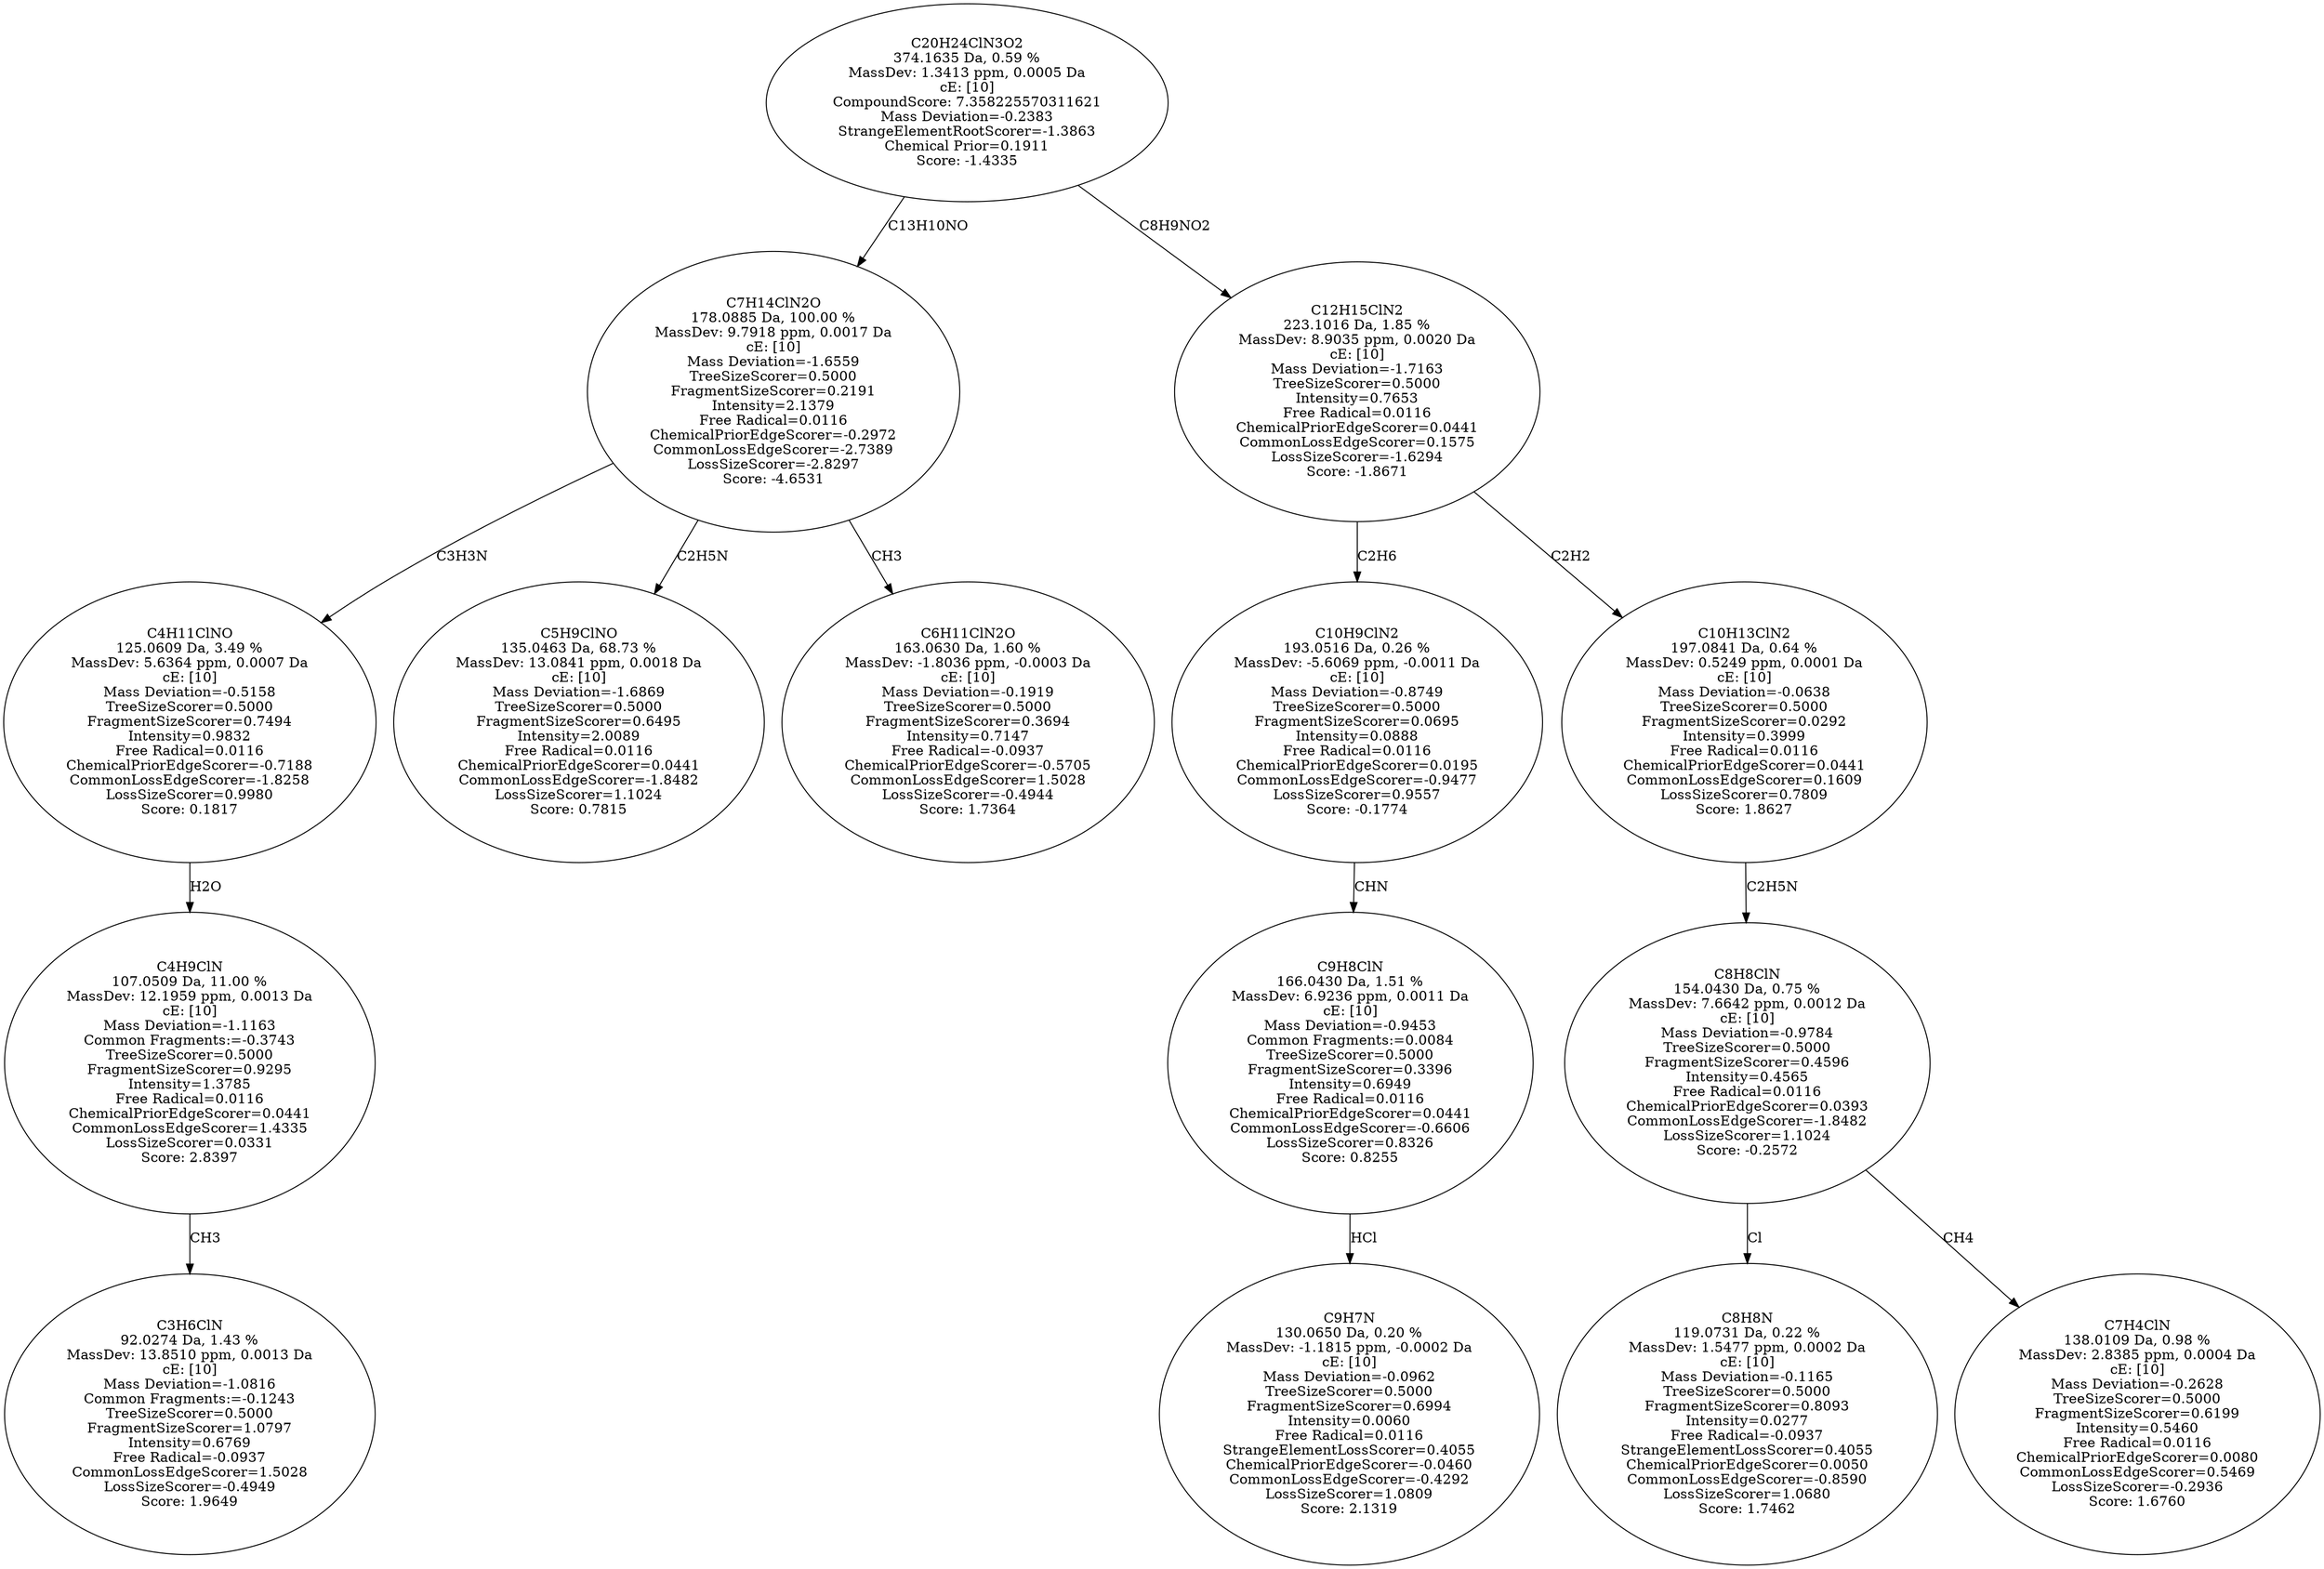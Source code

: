 strict digraph {
v1 [label="C3H6ClN\n92.0274 Da, 1.43 %\nMassDev: 13.8510 ppm, 0.0013 Da\ncE: [10]\nMass Deviation=-1.0816\nCommon Fragments:=-0.1243\nTreeSizeScorer=0.5000\nFragmentSizeScorer=1.0797\nIntensity=0.6769\nFree Radical=-0.0937\nCommonLossEdgeScorer=1.5028\nLossSizeScorer=-0.4949\nScore: 1.9649"];
v2 [label="C4H9ClN\n107.0509 Da, 11.00 %\nMassDev: 12.1959 ppm, 0.0013 Da\ncE: [10]\nMass Deviation=-1.1163\nCommon Fragments:=-0.3743\nTreeSizeScorer=0.5000\nFragmentSizeScorer=0.9295\nIntensity=1.3785\nFree Radical=0.0116\nChemicalPriorEdgeScorer=0.0441\nCommonLossEdgeScorer=1.4335\nLossSizeScorer=0.0331\nScore: 2.8397"];
v3 [label="C4H11ClNO\n125.0609 Da, 3.49 %\nMassDev: 5.6364 ppm, 0.0007 Da\ncE: [10]\nMass Deviation=-0.5158\nTreeSizeScorer=0.5000\nFragmentSizeScorer=0.7494\nIntensity=0.9832\nFree Radical=0.0116\nChemicalPriorEdgeScorer=-0.7188\nCommonLossEdgeScorer=-1.8258\nLossSizeScorer=0.9980\nScore: 0.1817"];
v4 [label="C5H9ClNO\n135.0463 Da, 68.73 %\nMassDev: 13.0841 ppm, 0.0018 Da\ncE: [10]\nMass Deviation=-1.6869\nTreeSizeScorer=0.5000\nFragmentSizeScorer=0.6495\nIntensity=2.0089\nFree Radical=0.0116\nChemicalPriorEdgeScorer=0.0441\nCommonLossEdgeScorer=-1.8482\nLossSizeScorer=1.1024\nScore: 0.7815"];
v5 [label="C6H11ClN2O\n163.0630 Da, 1.60 %\nMassDev: -1.8036 ppm, -0.0003 Da\ncE: [10]\nMass Deviation=-0.1919\nTreeSizeScorer=0.5000\nFragmentSizeScorer=0.3694\nIntensity=0.7147\nFree Radical=-0.0937\nChemicalPriorEdgeScorer=-0.5705\nCommonLossEdgeScorer=1.5028\nLossSizeScorer=-0.4944\nScore: 1.7364"];
v6 [label="C7H14ClN2O\n178.0885 Da, 100.00 %\nMassDev: 9.7918 ppm, 0.0017 Da\ncE: [10]\nMass Deviation=-1.6559\nTreeSizeScorer=0.5000\nFragmentSizeScorer=0.2191\nIntensity=2.1379\nFree Radical=0.0116\nChemicalPriorEdgeScorer=-0.2972\nCommonLossEdgeScorer=-2.7389\nLossSizeScorer=-2.8297\nScore: -4.6531"];
v7 [label="C9H7N\n130.0650 Da, 0.20 %\nMassDev: -1.1815 ppm, -0.0002 Da\ncE: [10]\nMass Deviation=-0.0962\nTreeSizeScorer=0.5000\nFragmentSizeScorer=0.6994\nIntensity=0.0060\nFree Radical=0.0116\nStrangeElementLossScorer=0.4055\nChemicalPriorEdgeScorer=-0.0460\nCommonLossEdgeScorer=-0.4292\nLossSizeScorer=1.0809\nScore: 2.1319"];
v8 [label="C9H8ClN\n166.0430 Da, 1.51 %\nMassDev: 6.9236 ppm, 0.0011 Da\ncE: [10]\nMass Deviation=-0.9453\nCommon Fragments:=0.0084\nTreeSizeScorer=0.5000\nFragmentSizeScorer=0.3396\nIntensity=0.6949\nFree Radical=0.0116\nChemicalPriorEdgeScorer=0.0441\nCommonLossEdgeScorer=-0.6606\nLossSizeScorer=0.8326\nScore: 0.8255"];
v9 [label="C10H9ClN2\n193.0516 Da, 0.26 %\nMassDev: -5.6069 ppm, -0.0011 Da\ncE: [10]\nMass Deviation=-0.8749\nTreeSizeScorer=0.5000\nFragmentSizeScorer=0.0695\nIntensity=0.0888\nFree Radical=0.0116\nChemicalPriorEdgeScorer=0.0195\nCommonLossEdgeScorer=-0.9477\nLossSizeScorer=0.9557\nScore: -0.1774"];
v10 [label="C8H8N\n119.0731 Da, 0.22 %\nMassDev: 1.5477 ppm, 0.0002 Da\ncE: [10]\nMass Deviation=-0.1165\nTreeSizeScorer=0.5000\nFragmentSizeScorer=0.8093\nIntensity=0.0277\nFree Radical=-0.0937\nStrangeElementLossScorer=0.4055\nChemicalPriorEdgeScorer=0.0050\nCommonLossEdgeScorer=-0.8590\nLossSizeScorer=1.0680\nScore: 1.7462"];
v11 [label="C7H4ClN\n138.0109 Da, 0.98 %\nMassDev: 2.8385 ppm, 0.0004 Da\ncE: [10]\nMass Deviation=-0.2628\nTreeSizeScorer=0.5000\nFragmentSizeScorer=0.6199\nIntensity=0.5460\nFree Radical=0.0116\nChemicalPriorEdgeScorer=0.0080\nCommonLossEdgeScorer=0.5469\nLossSizeScorer=-0.2936\nScore: 1.6760"];
v12 [label="C8H8ClN\n154.0430 Da, 0.75 %\nMassDev: 7.6642 ppm, 0.0012 Da\ncE: [10]\nMass Deviation=-0.9784\nTreeSizeScorer=0.5000\nFragmentSizeScorer=0.4596\nIntensity=0.4565\nFree Radical=0.0116\nChemicalPriorEdgeScorer=0.0393\nCommonLossEdgeScorer=-1.8482\nLossSizeScorer=1.1024\nScore: -0.2572"];
v13 [label="C10H13ClN2\n197.0841 Da, 0.64 %\nMassDev: 0.5249 ppm, 0.0001 Da\ncE: [10]\nMass Deviation=-0.0638\nTreeSizeScorer=0.5000\nFragmentSizeScorer=0.0292\nIntensity=0.3999\nFree Radical=0.0116\nChemicalPriorEdgeScorer=0.0441\nCommonLossEdgeScorer=0.1609\nLossSizeScorer=0.7809\nScore: 1.8627"];
v14 [label="C12H15ClN2\n223.1016 Da, 1.85 %\nMassDev: 8.9035 ppm, 0.0020 Da\ncE: [10]\nMass Deviation=-1.7163\nTreeSizeScorer=0.5000\nIntensity=0.7653\nFree Radical=0.0116\nChemicalPriorEdgeScorer=0.0441\nCommonLossEdgeScorer=0.1575\nLossSizeScorer=-1.6294\nScore: -1.8671"];
v15 [label="C20H24ClN3O2\n374.1635 Da, 0.59 %\nMassDev: 1.3413 ppm, 0.0005 Da\ncE: [10]\nCompoundScore: 7.358225570311621\nMass Deviation=-0.2383\nStrangeElementRootScorer=-1.3863\nChemical Prior=0.1911\nScore: -1.4335"];
v2 -> v1 [label="CH3"];
v3 -> v2 [label="H2O"];
v6 -> v3 [label="C3H3N"];
v6 -> v4 [label="C2H5N"];
v6 -> v5 [label="CH3"];
v15 -> v6 [label="C13H10NO"];
v8 -> v7 [label="HCl"];
v9 -> v8 [label="CHN"];
v14 -> v9 [label="C2H6"];
v12 -> v10 [label="Cl"];
v12 -> v11 [label="CH4"];
v13 -> v12 [label="C2H5N"];
v14 -> v13 [label="C2H2"];
v15 -> v14 [label="C8H9NO2"];
}